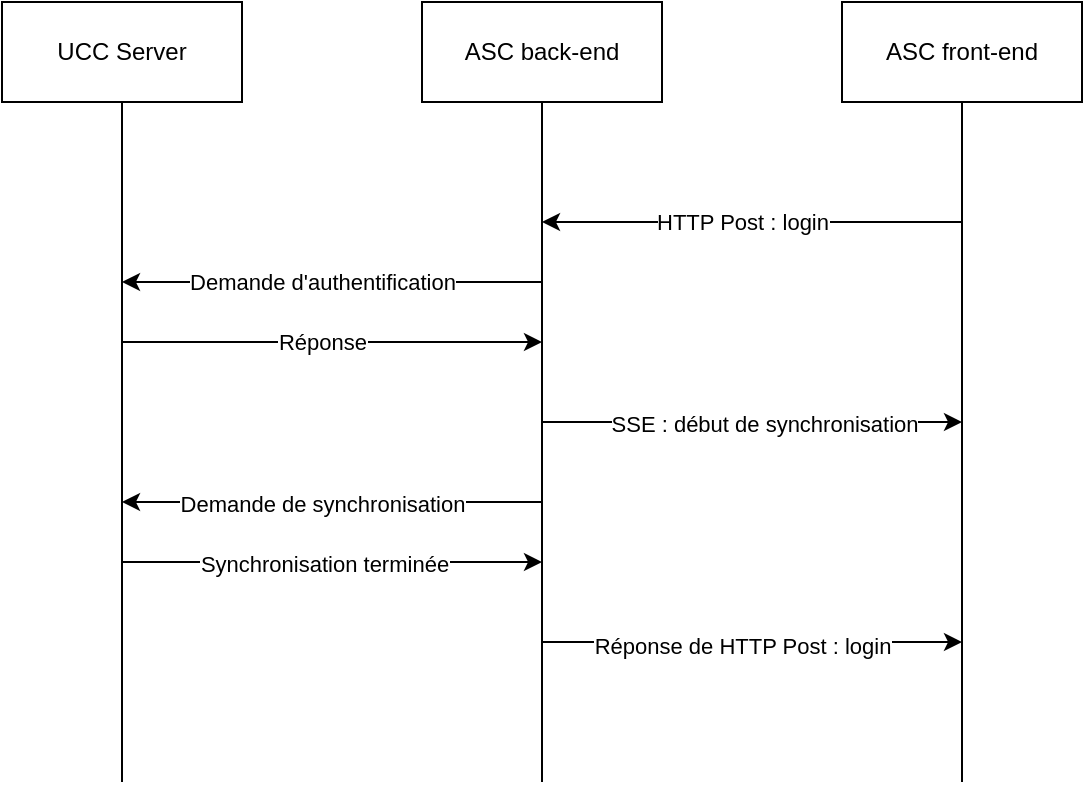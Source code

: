 <mxfile>
    <diagram id="tdKbZ8AFwNxGRnbNM3Gg" name="Page-1">
        <mxGraphModel dx="1084" dy="779" grid="1" gridSize="10" guides="1" tooltips="1" connect="1" arrows="1" fold="1" page="1" pageScale="1" pageWidth="850" pageHeight="1100" math="0" shadow="0">
            <root>
                <mxCell id="0"/>
                <mxCell id="1" parent="0"/>
                <mxCell id="6" style="edgeStyle=none;html=1;endArrow=none;endFill=0;" edge="1" parent="1" source="3">
                    <mxGeometry relative="1" as="geometry">
                        <mxPoint x="210" y="540" as="targetPoint"/>
                    </mxGeometry>
                </mxCell>
                <mxCell id="3" value="UCC Server" style="whiteSpace=wrap;html=1;" vertex="1" parent="1">
                    <mxGeometry x="150" y="150" width="120" height="50" as="geometry"/>
                </mxCell>
                <mxCell id="7" style="edgeStyle=none;html=1;endArrow=none;endFill=0;" edge="1" parent="1" source="4">
                    <mxGeometry relative="1" as="geometry">
                        <mxPoint x="420" y="540" as="targetPoint"/>
                    </mxGeometry>
                </mxCell>
                <mxCell id="4" value="ASC back-end" style="whiteSpace=wrap;html=1;" vertex="1" parent="1">
                    <mxGeometry x="360" y="150" width="120" height="50" as="geometry"/>
                </mxCell>
                <mxCell id="8" style="edgeStyle=none;html=1;endArrow=none;endFill=0;" edge="1" parent="1" source="5">
                    <mxGeometry relative="1" as="geometry">
                        <mxPoint x="630" y="540" as="targetPoint"/>
                    </mxGeometry>
                </mxCell>
                <mxCell id="5" value="ASC front-end" style="whiteSpace=wrap;html=1;" vertex="1" parent="1">
                    <mxGeometry x="570" y="150" width="120" height="50" as="geometry"/>
                </mxCell>
                <mxCell id="10" value="HTTP Post : login" style="edgeStyle=none;html=1;endArrow=classic;endFill=1;" edge="1" parent="1">
                    <mxGeometry x="0.048" relative="1" as="geometry">
                        <mxPoint x="420" y="260" as="targetPoint"/>
                        <mxPoint x="630" y="260" as="sourcePoint"/>
                        <Array as="points">
                            <mxPoint x="520" y="260"/>
                        </Array>
                        <mxPoint as="offset"/>
                    </mxGeometry>
                </mxCell>
                <mxCell id="12" style="edgeStyle=none;html=1;endArrow=classic;endFill=1;" edge="1" parent="1">
                    <mxGeometry relative="1" as="geometry">
                        <mxPoint x="210" y="290" as="targetPoint"/>
                        <mxPoint x="420" y="290" as="sourcePoint"/>
                    </mxGeometry>
                </mxCell>
                <mxCell id="18" value="Demande d'authentification" style="edgeLabel;html=1;align=center;verticalAlign=middle;resizable=0;points=[];" vertex="1" connectable="0" parent="12">
                    <mxGeometry x="-0.248" relative="1" as="geometry">
                        <mxPoint x="-31" as="offset"/>
                    </mxGeometry>
                </mxCell>
                <mxCell id="13" style="edgeStyle=none;html=1;endArrow=classic;endFill=1;" edge="1" parent="1">
                    <mxGeometry relative="1" as="geometry">
                        <mxPoint x="210" y="400" as="targetPoint"/>
                        <mxPoint x="420" y="400" as="sourcePoint"/>
                    </mxGeometry>
                </mxCell>
                <mxCell id="21" value="Demande de synchronisation" style="edgeLabel;html=1;align=center;verticalAlign=middle;resizable=0;points=[];" vertex="1" connectable="0" parent="13">
                    <mxGeometry x="0.09" y="1" relative="1" as="geometry">
                        <mxPoint x="4" as="offset"/>
                    </mxGeometry>
                </mxCell>
                <mxCell id="14" style="edgeStyle=none;html=1;endArrow=classic;endFill=1;" edge="1" parent="1">
                    <mxGeometry relative="1" as="geometry">
                        <mxPoint x="630" y="360" as="targetPoint"/>
                        <mxPoint x="420" y="360" as="sourcePoint"/>
                    </mxGeometry>
                </mxCell>
                <mxCell id="20" value="SSE : début de synchronisation" style="edgeLabel;html=1;align=center;verticalAlign=middle;resizable=0;points=[];" vertex="1" connectable="0" parent="14">
                    <mxGeometry x="0.098" y="-1" relative="1" as="geometry">
                        <mxPoint x="-5" as="offset"/>
                    </mxGeometry>
                </mxCell>
                <mxCell id="15" style="edgeStyle=none;html=1;endArrow=classic;endFill=1;" edge="1" parent="1">
                    <mxGeometry relative="1" as="geometry">
                        <mxPoint x="420" y="320" as="targetPoint"/>
                        <mxPoint x="210" y="320" as="sourcePoint"/>
                    </mxGeometry>
                </mxCell>
                <mxCell id="19" value="Réponse" style="edgeLabel;html=1;align=center;verticalAlign=middle;resizable=0;points=[];" vertex="1" connectable="0" parent="15">
                    <mxGeometry x="0.305" y="3" relative="1" as="geometry">
                        <mxPoint x="-37" y="3" as="offset"/>
                    </mxGeometry>
                </mxCell>
                <mxCell id="16" style="edgeStyle=none;html=1;endArrow=classic;endFill=1;" edge="1" parent="1">
                    <mxGeometry relative="1" as="geometry">
                        <mxPoint x="630" y="470" as="targetPoint"/>
                        <mxPoint x="420" y="470" as="sourcePoint"/>
                    </mxGeometry>
                </mxCell>
                <mxCell id="23" value="Réponse de HTTP Post : login" style="edgeLabel;html=1;align=center;verticalAlign=middle;resizable=0;points=[];" vertex="1" connectable="0" parent="16">
                    <mxGeometry x="-0.136" y="-2" relative="1" as="geometry">
                        <mxPoint x="9" as="offset"/>
                    </mxGeometry>
                </mxCell>
                <mxCell id="17" style="edgeStyle=none;html=1;endArrow=classic;endFill=1;" edge="1" parent="1">
                    <mxGeometry relative="1" as="geometry">
                        <mxPoint x="420" y="430" as="targetPoint"/>
                        <mxPoint x="210" y="430" as="sourcePoint"/>
                    </mxGeometry>
                </mxCell>
                <mxCell id="22" value="Synchronisation terminée" style="edgeLabel;html=1;align=center;verticalAlign=middle;resizable=0;points=[];" vertex="1" connectable="0" parent="17">
                    <mxGeometry x="-0.329" y="-1" relative="1" as="geometry">
                        <mxPoint x="30" as="offset"/>
                    </mxGeometry>
                </mxCell>
            </root>
        </mxGraphModel>
    </diagram>
</mxfile>